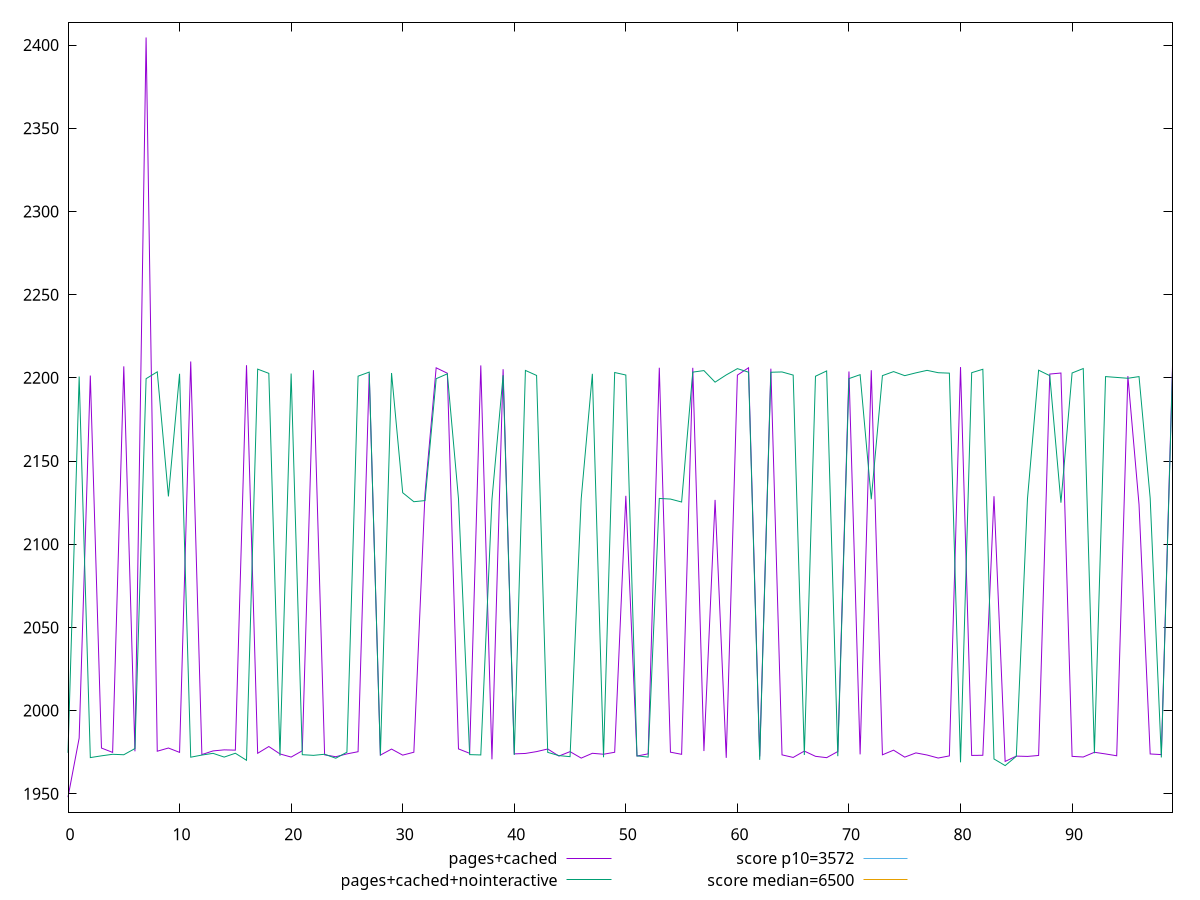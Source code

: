 reset

$pagesCached <<EOF
0 1947.971
1 1983.4580000000003
2 2201.3469999999998
3 1977.4782
4 1974.8748
5 2206.90985
6 1975.5115
7 2404.5526000000004
8 1975.5720999999999
9 1977.5037000000002
10 1974.8827999999999
11 2209.8149500000004
12 1973.5712999999996
13 1975.7567000000004
14 1976.3939999999998
15 1976.2186000000002
16 2207.5759000000003
17 1974.3355999999999
18 1978.3958000000002
19 1973.938
20 1972.0566999999999
21 1975.8334999999997
22 2204.60385
23 1973.4146999999998
24 1972.2595
25 1973.9708999999996
26 1975.2814999999998
27 2202.54185
28 1973.2385
29 1976.8638
30 1973.2250000000004
31 1974.9700999999998
32 2130.4813999999997
33 2206.02145
34 2202.76645
35 1976.9676999999997
36 1974.3193000000003
37 2207.44505
38 1970.7199
39 2205.172
40 1973.9741999999997
41 1974.2386000000001
42 1975.3463000000002
43 1976.9177999999997
44 1972.6753999999999
45 1975.3172000000002
46 1971.4368
47 1974.3283999999996
48 1973.7642
49 1974.9472999999998
50 2129.0755
51 1972.6801
52 1973.994
53 2206.0557999999996
54 1975.0013999999996
55 1973.7142999999996
56 2206.01295
57 1975.6816
58 2126.6225999999997
59 1971.5877
60 2201.6222
61 2206.04715
62 1972.4742999999999
63 2205.4764999999998
64 1973.3860000000002
65 1971.8380000000002
66 1975.6491000000003
67 1972.5080999999996
68 1971.7015000000001
69 1975.4006
70 2203.79325
71 1973.6561000000002
72 2204.5562
73 1973.4154999999996
74 1976.2060999999999
75 1972.0216999999998
76 1974.5679000000002
77 1973.2932
78 1971.4807999999996
79 1972.766
80 2206.46825
81 1973.0473999999995
82 1973.1417999999996
83 2128.8442999999997
84 1969.4292
85 1972.6455
86 1972.4487
87 1973.0254999999997
88 2202.2654
89 2202.8829
90 1972.4827
91 1972.1019999999999
92 1974.9399
93 1973.9383999999998
94 1972.8372000000004
95 2201.0387
96 2123.8441000000003
97 1973.9286000000002
98 1973.5448000000001
99 2207.08875
EOF

$pagesCachedNointeractive <<EOF
0 1974.6051
1 2200.74625
2 1971.7422000000001
3 1972.8031
4 1973.7300999999998
5 1973.454
6 1977.1889999999996
7 2199.4824000000003
8 2203.5998
9 2128.7092
10 2202.4389499999997
11 1971.9841000000001
12 1973.2727
13 1974.3001999999997
14 1972.0496000000003
15 1974.3577
16 1970.13
17 2205.2229
18 2202.6888000000004
19 1972.8571999999997
20 2202.5785
21 1973.4937999999997
22 1973.086
23 1973.7536
24 1971.3663000000001
25 1974.9792
26 2200.99045
27 2203.4469
28 1972.9756999999993
29 2202.89635
30 2130.9451
31 2125.5368
32 2126.2151
33 2199.4704
34 2202.39375
35 2127.3212000000003
36 1973.5333999999998
37 1973.3292000000006
38 2126.8453
39 2201.5597
40 1973.3215
41 2204.4427
42 2201.43555
43 1974.8847000000003
44 1972.9503000000004
45 1972.3026000000002
46 2127.3189
47 2202.4001000000003
48 1971.9382
49 2203.1937
50 2201.69135
51 1972.7870000000003
52 1972.0400000000002
53 2127.5085999999997
54 2127.1321
55 2125.3643
56 2203.4324
57 2204.3467
58 2197.4019500000004
59 2201.7452500000004
60 2205.52275
61 2203.389
62 1970.3745000000004
63 2203.3445
64 2203.52785
65 2201.6381499999998
66 1973.2966000000001
67 2200.9541499999996
68 2204.1407
69 1972.5939999999996
70 2199.5329499999993
71 2201.88715
72 2127.0233999999996
73 2201.3181999999997
74 2203.7442
75 2201.301
76 2202.9892499999996
77 2204.4882
78 2203.07225
79 2202.8123499999997
80 1968.9121
81 2203.0919999999996
82 2205.13945
83 1970.9222999999997
84 1966.9283
85 1972.5249000000003
86 2127.231
87 2204.5825000000004
88 2201.2958
89 2124.9343000000003
90 2202.9109000000003
91 2205.583
92 1974.3545999999997
93 2200.74245
94 2200.2352
95 2199.72925
96 2200.7378000000003
97 2127.6543
98 1971.8205
99 2204.2253500000006
EOF

set key outside below
set xrange [0:99]
set yrange [1938.839368:2413.6842320000005]
set trange [1938.839368:2413.6842320000005]
set terminal svg size 640, 520 enhanced background rgb 'white'
set output "report_00008_2021-01-22T20:58:29.167/first-cpu-idle/comparison/line/2_vs_3.svg"

plot $pagesCached title "pages+cached" with line, \
     $pagesCachedNointeractive title "pages+cached+nointeractive" with line, \
     3572 title "score p10=3572", \
     6500 title "score median=6500"

reset

